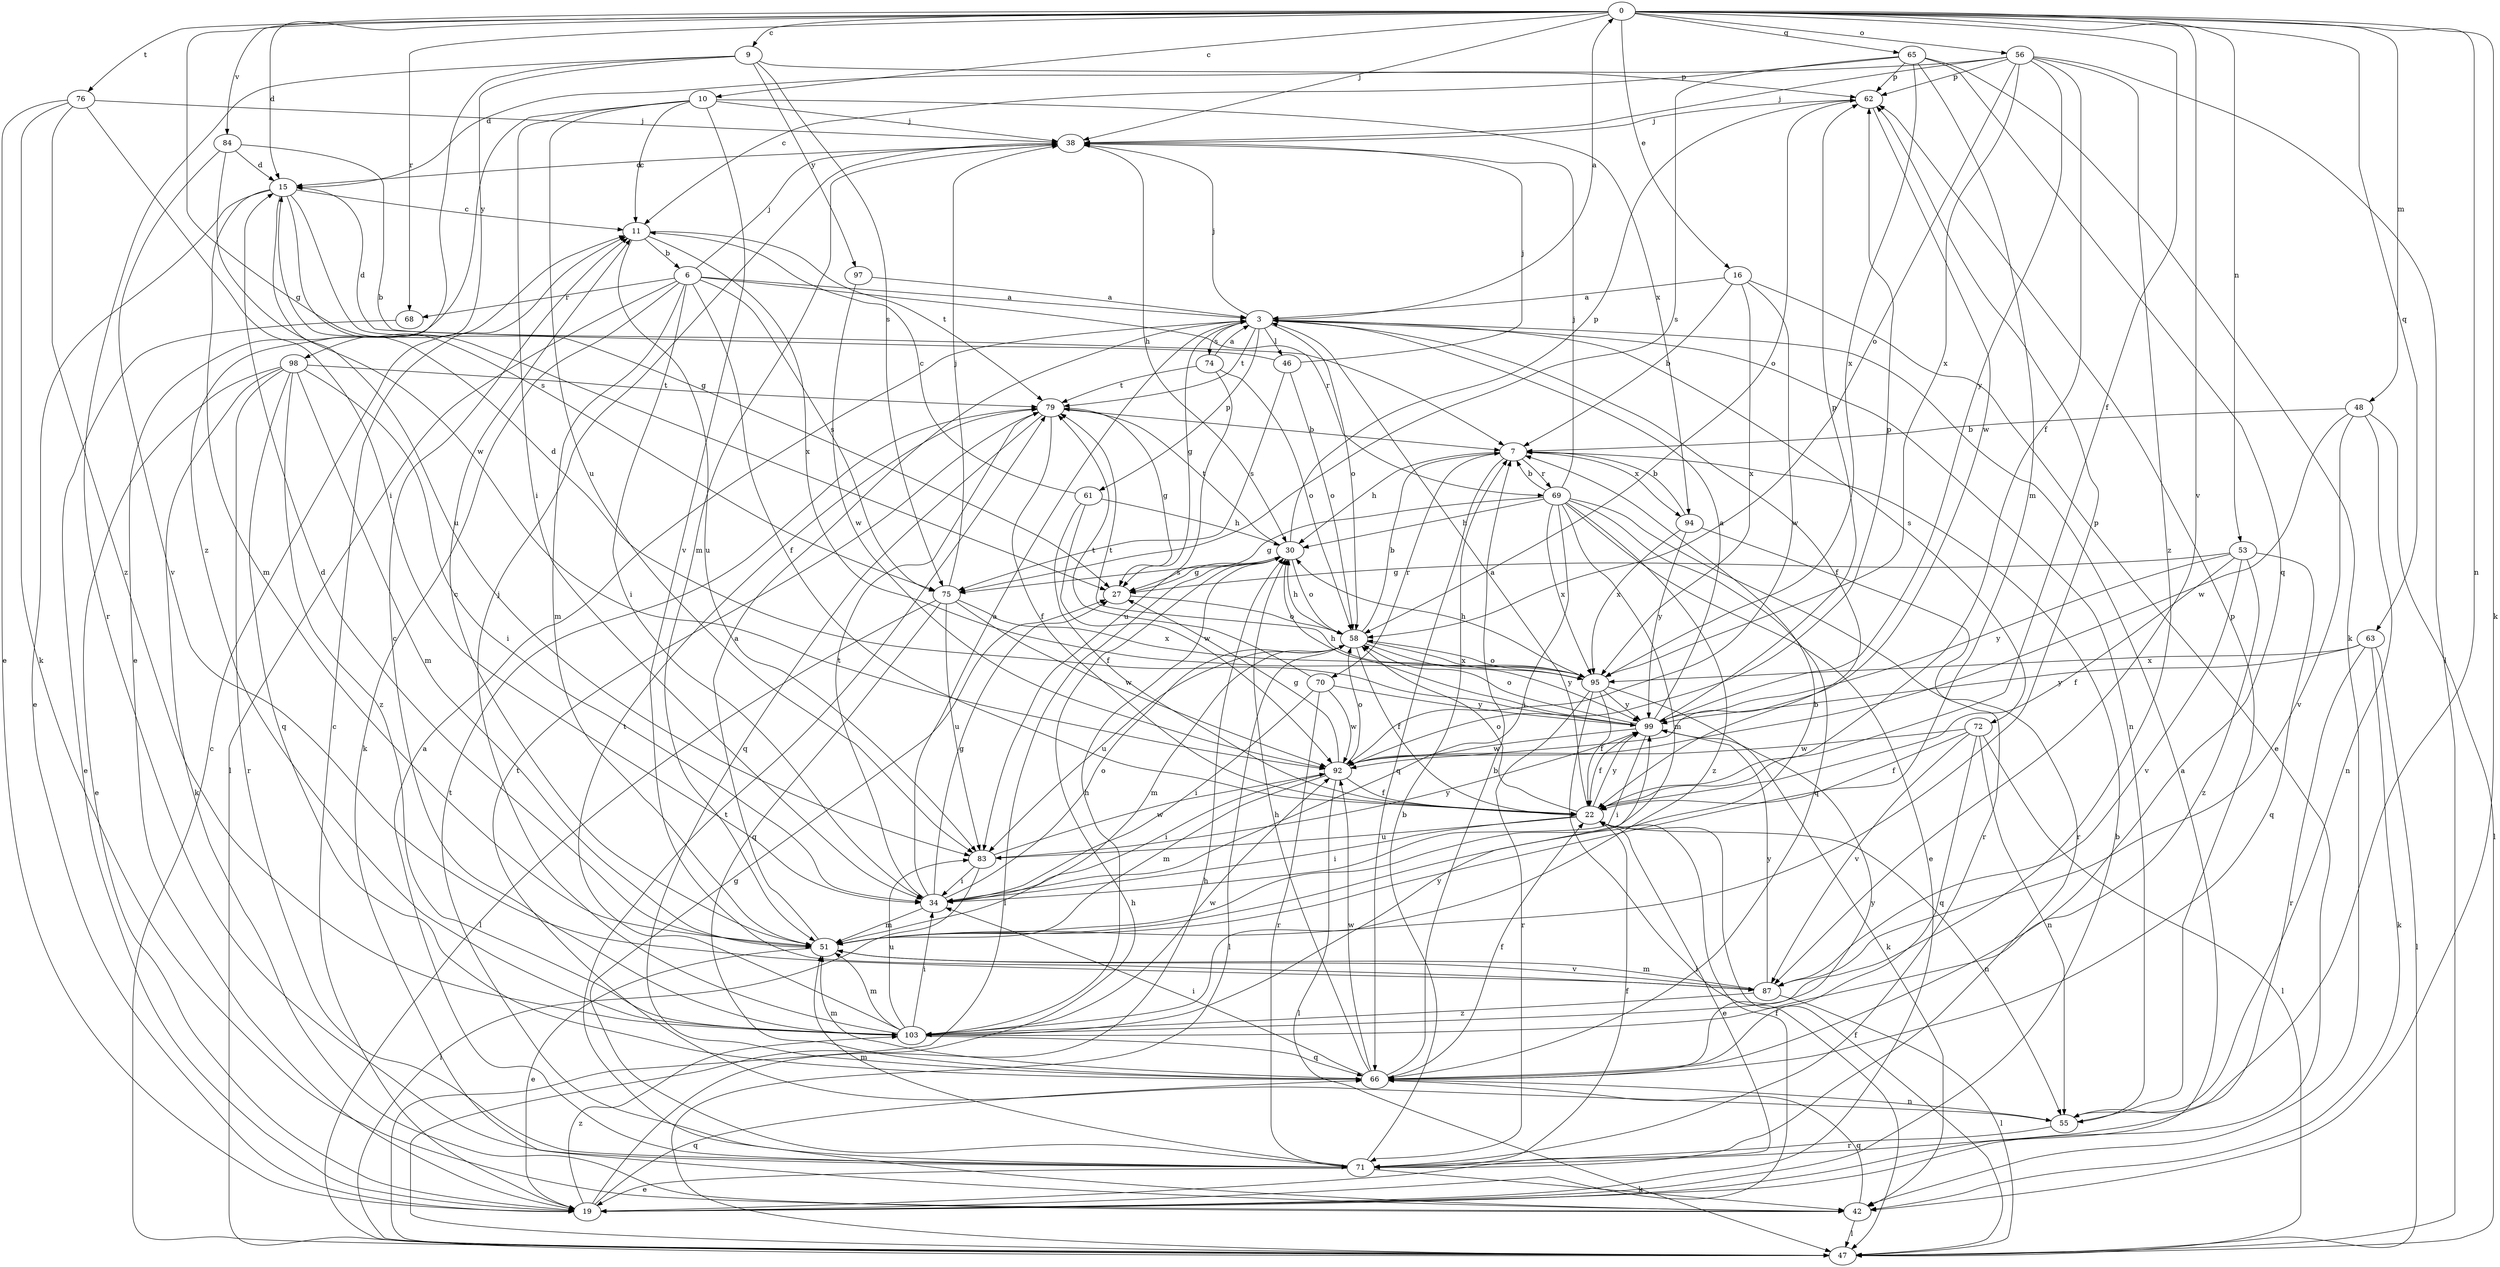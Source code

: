 strict digraph  {
0;
3;
6;
7;
9;
10;
11;
15;
16;
19;
22;
27;
30;
34;
38;
42;
46;
47;
48;
51;
53;
55;
56;
58;
61;
62;
63;
65;
66;
68;
69;
70;
71;
72;
74;
75;
76;
79;
83;
84;
87;
92;
94;
95;
97;
98;
99;
103;
0 -> 9  [label=c];
0 -> 10  [label=c];
0 -> 15  [label=d];
0 -> 16  [label=e];
0 -> 22  [label=f];
0 -> 27  [label=g];
0 -> 38  [label=j];
0 -> 42  [label=k];
0 -> 48  [label=m];
0 -> 53  [label=n];
0 -> 55  [label=n];
0 -> 56  [label=o];
0 -> 63  [label=q];
0 -> 65  [label=q];
0 -> 68  [label=r];
0 -> 76  [label=t];
0 -> 84  [label=v];
0 -> 87  [label=v];
3 -> 0  [label=a];
3 -> 22  [label=f];
3 -> 27  [label=g];
3 -> 38  [label=j];
3 -> 46  [label=l];
3 -> 55  [label=n];
3 -> 58  [label=o];
3 -> 61  [label=p];
3 -> 72  [label=s];
3 -> 74  [label=s];
3 -> 79  [label=t];
6 -> 3  [label=a];
6 -> 22  [label=f];
6 -> 34  [label=i];
6 -> 38  [label=j];
6 -> 42  [label=k];
6 -> 47  [label=l];
6 -> 51  [label=m];
6 -> 68  [label=r];
6 -> 69  [label=r];
6 -> 75  [label=s];
7 -> 30  [label=h];
7 -> 66  [label=q];
7 -> 69  [label=r];
7 -> 70  [label=r];
7 -> 94  [label=x];
9 -> 62  [label=p];
9 -> 71  [label=r];
9 -> 75  [label=s];
9 -> 97  [label=y];
9 -> 98  [label=y];
9 -> 103  [label=z];
10 -> 11  [label=c];
10 -> 19  [label=e];
10 -> 34  [label=i];
10 -> 38  [label=j];
10 -> 83  [label=u];
10 -> 87  [label=v];
10 -> 94  [label=x];
11 -> 6  [label=b];
11 -> 79  [label=t];
11 -> 83  [label=u];
11 -> 95  [label=x];
15 -> 11  [label=c];
15 -> 19  [label=e];
15 -> 27  [label=g];
15 -> 51  [label=m];
15 -> 75  [label=s];
15 -> 83  [label=u];
16 -> 3  [label=a];
16 -> 7  [label=b];
16 -> 19  [label=e];
16 -> 92  [label=w];
16 -> 95  [label=x];
19 -> 3  [label=a];
19 -> 7  [label=b];
19 -> 11  [label=c];
19 -> 22  [label=f];
19 -> 30  [label=h];
19 -> 66  [label=q];
19 -> 103  [label=z];
22 -> 3  [label=a];
22 -> 19  [label=e];
22 -> 34  [label=i];
22 -> 55  [label=n];
22 -> 58  [label=o];
22 -> 83  [label=u];
22 -> 99  [label=y];
27 -> 58  [label=o];
30 -> 27  [label=g];
30 -> 47  [label=l];
30 -> 58  [label=o];
30 -> 62  [label=p];
30 -> 75  [label=s];
30 -> 79  [label=t];
34 -> 3  [label=a];
34 -> 27  [label=g];
34 -> 51  [label=m];
34 -> 58  [label=o];
34 -> 79  [label=t];
38 -> 15  [label=d];
38 -> 30  [label=h];
38 -> 51  [label=m];
42 -> 47  [label=l];
42 -> 66  [label=q];
42 -> 79  [label=t];
46 -> 15  [label=d];
46 -> 38  [label=j];
46 -> 58  [label=o];
46 -> 75  [label=s];
47 -> 11  [label=c];
47 -> 22  [label=f];
47 -> 30  [label=h];
48 -> 7  [label=b];
48 -> 47  [label=l];
48 -> 55  [label=n];
48 -> 87  [label=v];
48 -> 92  [label=w];
51 -> 3  [label=a];
51 -> 7  [label=b];
51 -> 11  [label=c];
51 -> 15  [label=d];
51 -> 19  [label=e];
51 -> 62  [label=p];
51 -> 87  [label=v];
53 -> 22  [label=f];
53 -> 27  [label=g];
53 -> 66  [label=q];
53 -> 87  [label=v];
53 -> 99  [label=y];
53 -> 103  [label=z];
55 -> 62  [label=p];
55 -> 71  [label=r];
55 -> 79  [label=t];
56 -> 15  [label=d];
56 -> 22  [label=f];
56 -> 38  [label=j];
56 -> 47  [label=l];
56 -> 58  [label=o];
56 -> 62  [label=p];
56 -> 95  [label=x];
56 -> 99  [label=y];
56 -> 103  [label=z];
58 -> 7  [label=b];
58 -> 22  [label=f];
58 -> 30  [label=h];
58 -> 47  [label=l];
58 -> 51  [label=m];
58 -> 83  [label=u];
58 -> 95  [label=x];
58 -> 99  [label=y];
61 -> 11  [label=c];
61 -> 22  [label=f];
61 -> 30  [label=h];
61 -> 92  [label=w];
62 -> 38  [label=j];
62 -> 58  [label=o];
62 -> 92  [label=w];
63 -> 42  [label=k];
63 -> 47  [label=l];
63 -> 71  [label=r];
63 -> 95  [label=x];
63 -> 99  [label=y];
65 -> 11  [label=c];
65 -> 42  [label=k];
65 -> 51  [label=m];
65 -> 62  [label=p];
65 -> 66  [label=q];
65 -> 75  [label=s];
65 -> 95  [label=x];
66 -> 7  [label=b];
66 -> 22  [label=f];
66 -> 30  [label=h];
66 -> 34  [label=i];
66 -> 51  [label=m];
66 -> 55  [label=n];
66 -> 92  [label=w];
66 -> 99  [label=y];
68 -> 19  [label=e];
69 -> 7  [label=b];
69 -> 19  [label=e];
69 -> 27  [label=g];
69 -> 30  [label=h];
69 -> 34  [label=i];
69 -> 38  [label=j];
69 -> 51  [label=m];
69 -> 66  [label=q];
69 -> 71  [label=r];
69 -> 95  [label=x];
69 -> 103  [label=z];
70 -> 34  [label=i];
70 -> 71  [label=r];
70 -> 79  [label=t];
70 -> 92  [label=w];
70 -> 99  [label=y];
71 -> 3  [label=a];
71 -> 7  [label=b];
71 -> 19  [label=e];
71 -> 22  [label=f];
71 -> 27  [label=g];
71 -> 42  [label=k];
71 -> 51  [label=m];
71 -> 79  [label=t];
72 -> 22  [label=f];
72 -> 47  [label=l];
72 -> 55  [label=n];
72 -> 66  [label=q];
72 -> 87  [label=v];
72 -> 92  [label=w];
74 -> 3  [label=a];
74 -> 58  [label=o];
74 -> 79  [label=t];
74 -> 83  [label=u];
75 -> 38  [label=j];
75 -> 47  [label=l];
75 -> 66  [label=q];
75 -> 83  [label=u];
75 -> 92  [label=w];
75 -> 95  [label=x];
76 -> 19  [label=e];
76 -> 34  [label=i];
76 -> 38  [label=j];
76 -> 42  [label=k];
76 -> 103  [label=z];
79 -> 7  [label=b];
79 -> 22  [label=f];
79 -> 27  [label=g];
79 -> 66  [label=q];
83 -> 34  [label=i];
83 -> 47  [label=l];
83 -> 92  [label=w];
83 -> 99  [label=y];
84 -> 7  [label=b];
84 -> 15  [label=d];
84 -> 87  [label=v];
84 -> 92  [label=w];
87 -> 47  [label=l];
87 -> 51  [label=m];
87 -> 99  [label=y];
87 -> 103  [label=z];
92 -> 22  [label=f];
92 -> 27  [label=g];
92 -> 34  [label=i];
92 -> 47  [label=l];
92 -> 51  [label=m];
92 -> 58  [label=o];
92 -> 62  [label=p];
94 -> 7  [label=b];
94 -> 71  [label=r];
94 -> 95  [label=x];
94 -> 99  [label=y];
95 -> 22  [label=f];
95 -> 30  [label=h];
95 -> 42  [label=k];
95 -> 47  [label=l];
95 -> 58  [label=o];
95 -> 71  [label=r];
95 -> 79  [label=t];
95 -> 99  [label=y];
97 -> 3  [label=a];
97 -> 92  [label=w];
98 -> 19  [label=e];
98 -> 34  [label=i];
98 -> 42  [label=k];
98 -> 51  [label=m];
98 -> 66  [label=q];
98 -> 71  [label=r];
98 -> 79  [label=t];
98 -> 103  [label=z];
99 -> 3  [label=a];
99 -> 15  [label=d];
99 -> 22  [label=f];
99 -> 30  [label=h];
99 -> 34  [label=i];
99 -> 58  [label=o];
99 -> 62  [label=p];
99 -> 92  [label=w];
103 -> 11  [label=c];
103 -> 30  [label=h];
103 -> 34  [label=i];
103 -> 38  [label=j];
103 -> 51  [label=m];
103 -> 66  [label=q];
103 -> 79  [label=t];
103 -> 83  [label=u];
103 -> 92  [label=w];
103 -> 99  [label=y];
}

